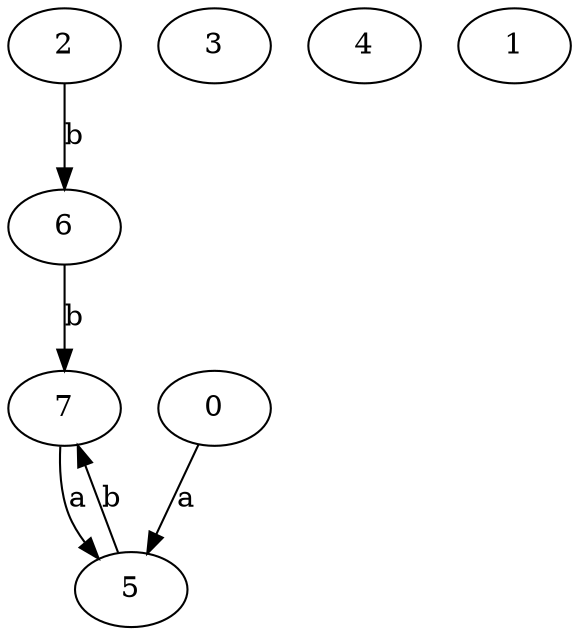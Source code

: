 strict digraph  {
2;
3;
0;
4;
5;
6;
1;
7;
2 -> 6  [label=b];
0 -> 5  [label=a];
5 -> 7  [label=b];
6 -> 7  [label=b];
7 -> 5  [label=a];
}
